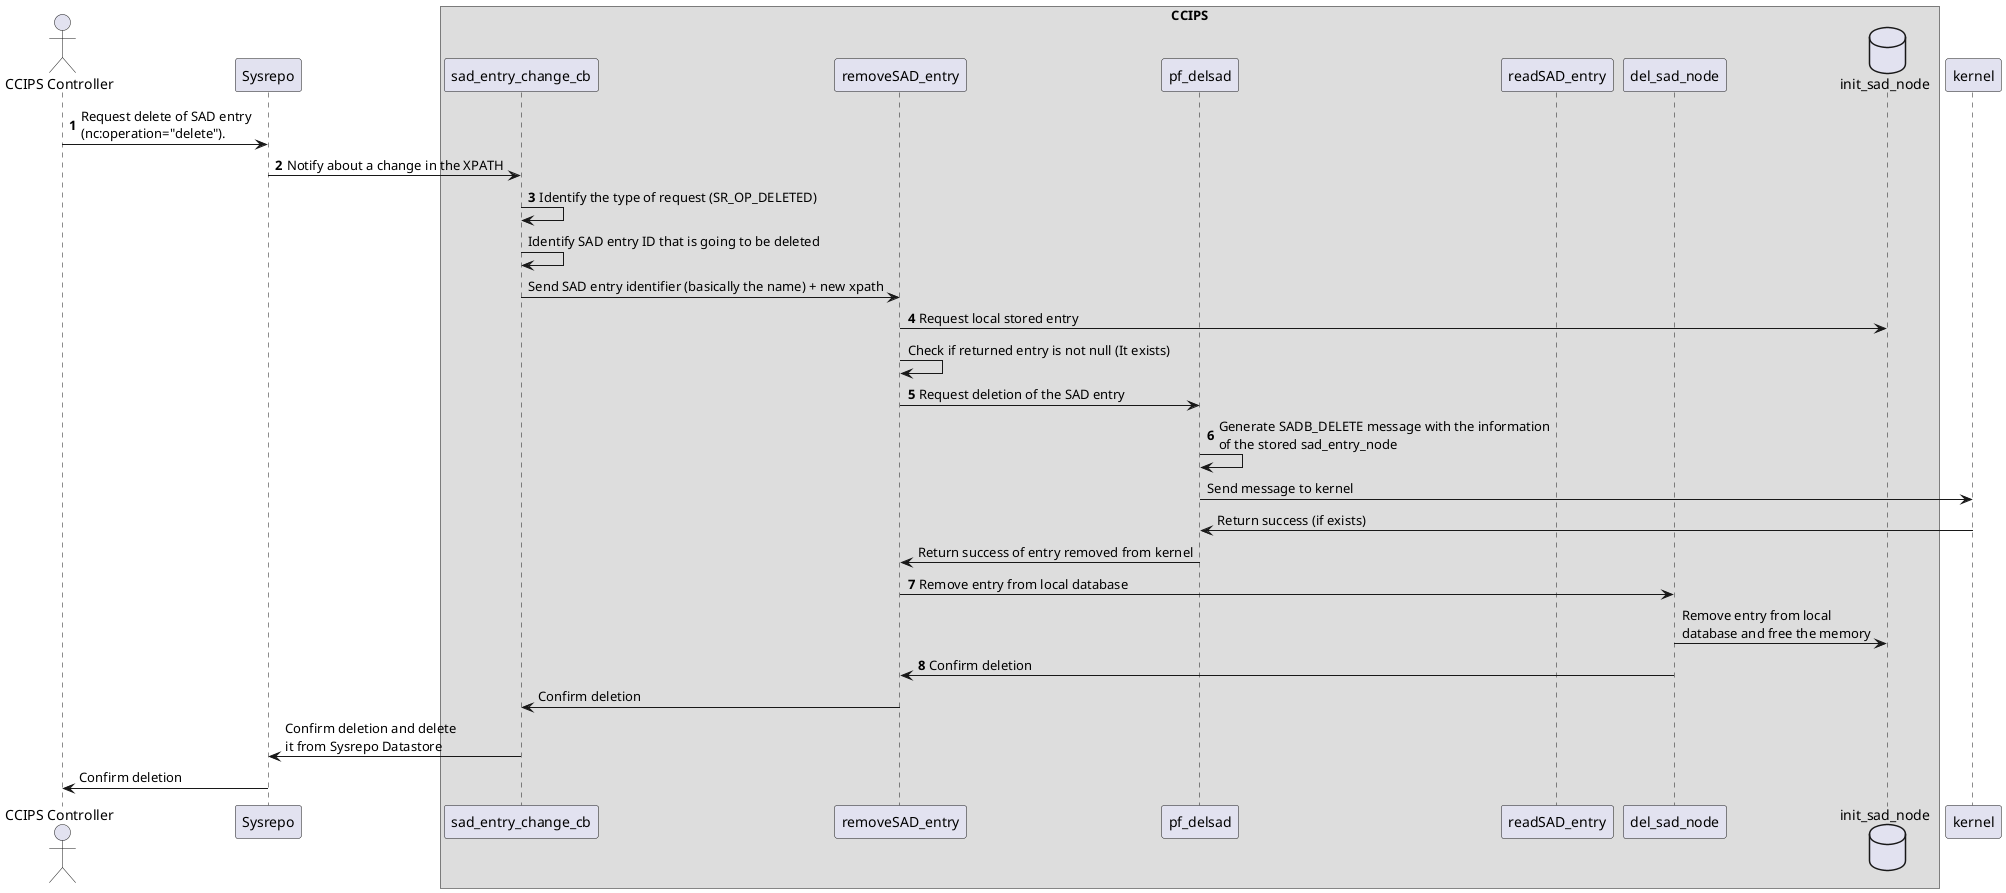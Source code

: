 @startuml
Actor C as "CCIPS Controller"
participant S as "Sysrepo"
box CCIPS
participant sac as "sad_entry_change_cb"
participant sacl as "removeSAD_entry"
participant pfa as "pf_delsad"
participant rsa as "readSAD_entry"
participant sal as "del_sad_node"
database l as "init_sad_node"
end box
participant K as "kernel"
autonumber
C -> S: Request delete of SAD entry\n(nc:operation="delete").
S -> sac: Notify about a change in the XPATH
sac -> sac: Identify the type of request (SR_OP_DELETED)
autonumber stop
sac -> sac: Identify SAD entry ID that is going to be deleted
sac -> sacl: Send SAD entry identifier (basically the name) + new xpath
autonumber resume
sacl -> l: Request local stored entry
autonumber stop
sacl -> sacl: Check if returned entry is not null (It exists)
autonumber resume
sacl -> pfa: Request deletion of the SAD entry
pfa -> pfa: Generate SADB_DELETE message with the information\nof the stored sad_entry_node
autonumber stop
pfa -> K: Send message to kernel
K -> pfa : Return success (if exists)
pfa -> sacl: Return success of entry removed from kernel
autonumber resume
sacl -> sal: Remove entry from local database
autonumber stop
sal -> l: Remove entry from local\ndatabase and free the memory
autonumber resume
sal -> sacl: Confirm deletion
autonumber stop
sacl -> sac: Confirm deletion
sac -> S: Confirm deletion and delete\nit from Sysrepo Datastore
S -> C: Confirm deletion
@enduml